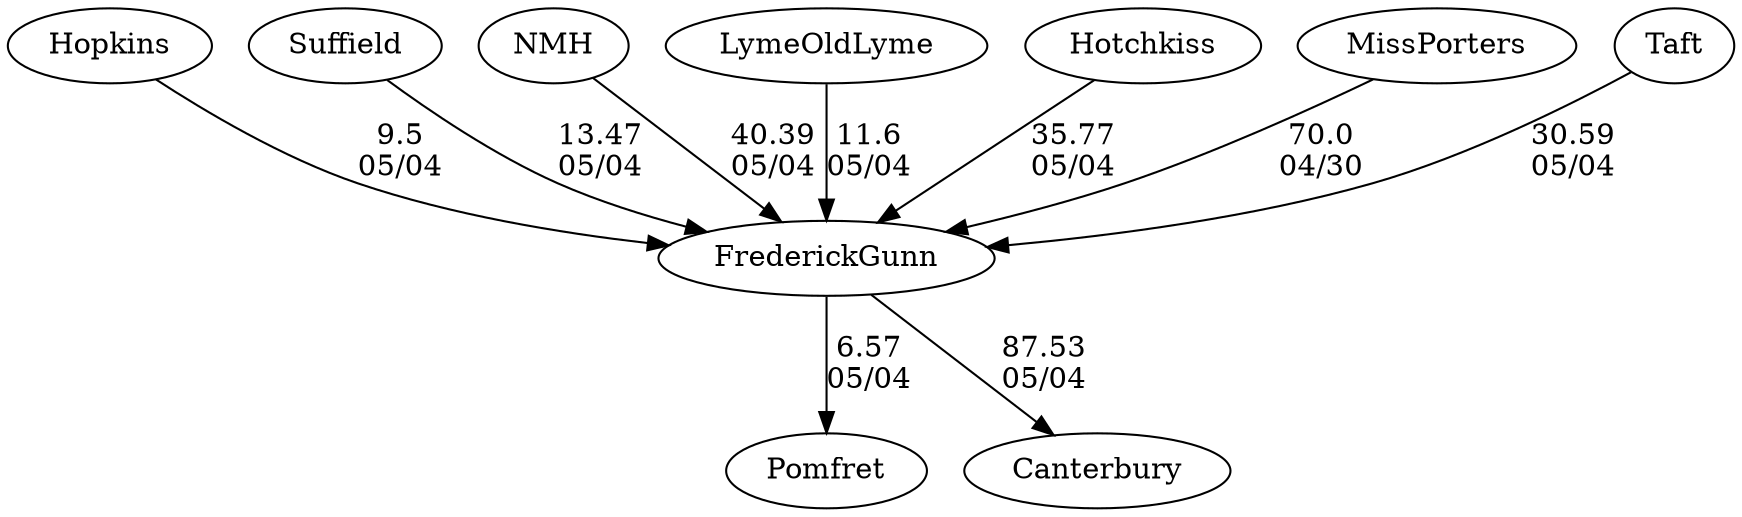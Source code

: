digraph girls2foursFrederickGunn {Hopkins [URL="girls2foursFrederickGunnHopkins.html"];Pomfret [URL="girls2foursFrederickGunnPomfret.html"];FrederickGunn [URL="girls2foursFrederickGunnFrederickGunn.html"];Suffield [URL="girls2foursFrederickGunnSuffield.html"];NMH [URL="girls2foursFrederickGunnNMH.html"];LymeOldLyme [URL="girls2foursFrederickGunnLymeOldLyme.html"];Hotchkiss [URL="girls2foursFrederickGunnHotchkiss.html"];MissPorters [URL="girls2foursFrederickGunnMissPorters.html"];Canterbury [URL="girls2foursFrederickGunnCanterbury.html"];Taft [URL="girls2foursFrederickGunnTaft.html"];MissPorters -> FrederickGunn[label="70.0
04/30", weight="30", tooltip="NEIRA Girls Fours,Frederick Gunn vs. Miss Porter's			
Distance: 1500 Conditions: Girls' V1 & V2 - steady headwind of six mph on the course, gusting periodically to eight mph. Comments: Thanks to Porter's for making the trip. It was a beautiful day for racing.
None", URL="https://www.row2k.com/results/resultspage.cfm?UID=07BC4C309730A2ABBEA83E7AAD4B7A9E&cat=1", random="random"]; 
Suffield -> FrederickGunn[label="13.47
05/04", weight="87", tooltip="Founder's Day Regatta			
", URL="", random="random"]; 
LymeOldLyme -> FrederickGunn[label="11.6
05/04", weight="89", tooltip="Founder's Day Regatta			
", URL="", random="random"]; 
Hopkins -> FrederickGunn[label="9.5
05/04", weight="91", tooltip="Founder's Day Regatta			
", URL="", random="random"]; 
FrederickGunn -> Pomfret[label="6.57
05/04", weight="94", tooltip="Founder's Day Regatta			
", URL="", random="random"]; 
FrederickGunn -> Canterbury[label="87.53
05/04", weight="13", tooltip="Founder's Day Regatta			
", URL="", random="random"]; 
NMH -> FrederickGunn[label="40.39
05/04", weight="60", tooltip="Founder's Day Regatta			
", URL="", random="random"]; 
Taft -> FrederickGunn[label="30.59
05/04", weight="70", tooltip="Founder's Day Regatta			
", URL="", random="random"]; 
Hotchkiss -> FrederickGunn[label="35.77
05/04", weight="65", tooltip="Founder's Day Regatta			
", URL="", random="random"]}